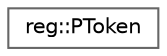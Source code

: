 digraph "Graphical Class Hierarchy"
{
 // INTERACTIVE_SVG=YES
 // LATEX_PDF_SIZE
  bgcolor="transparent";
  edge [fontname=Helvetica,fontsize=10,labelfontname=Helvetica,labelfontsize=10];
  node [fontname=Helvetica,fontsize=10,shape=box,height=0.2,width=0.4];
  rankdir="LR";
  Node0 [label="reg::PToken",height=0.2,width=0.4,color="grey40", fillcolor="white", style="filled",URL="$d7/d49/classreg_1_1_p_token.html",tooltip="Class representing a token in the compiled regular expression token stream."];
}
